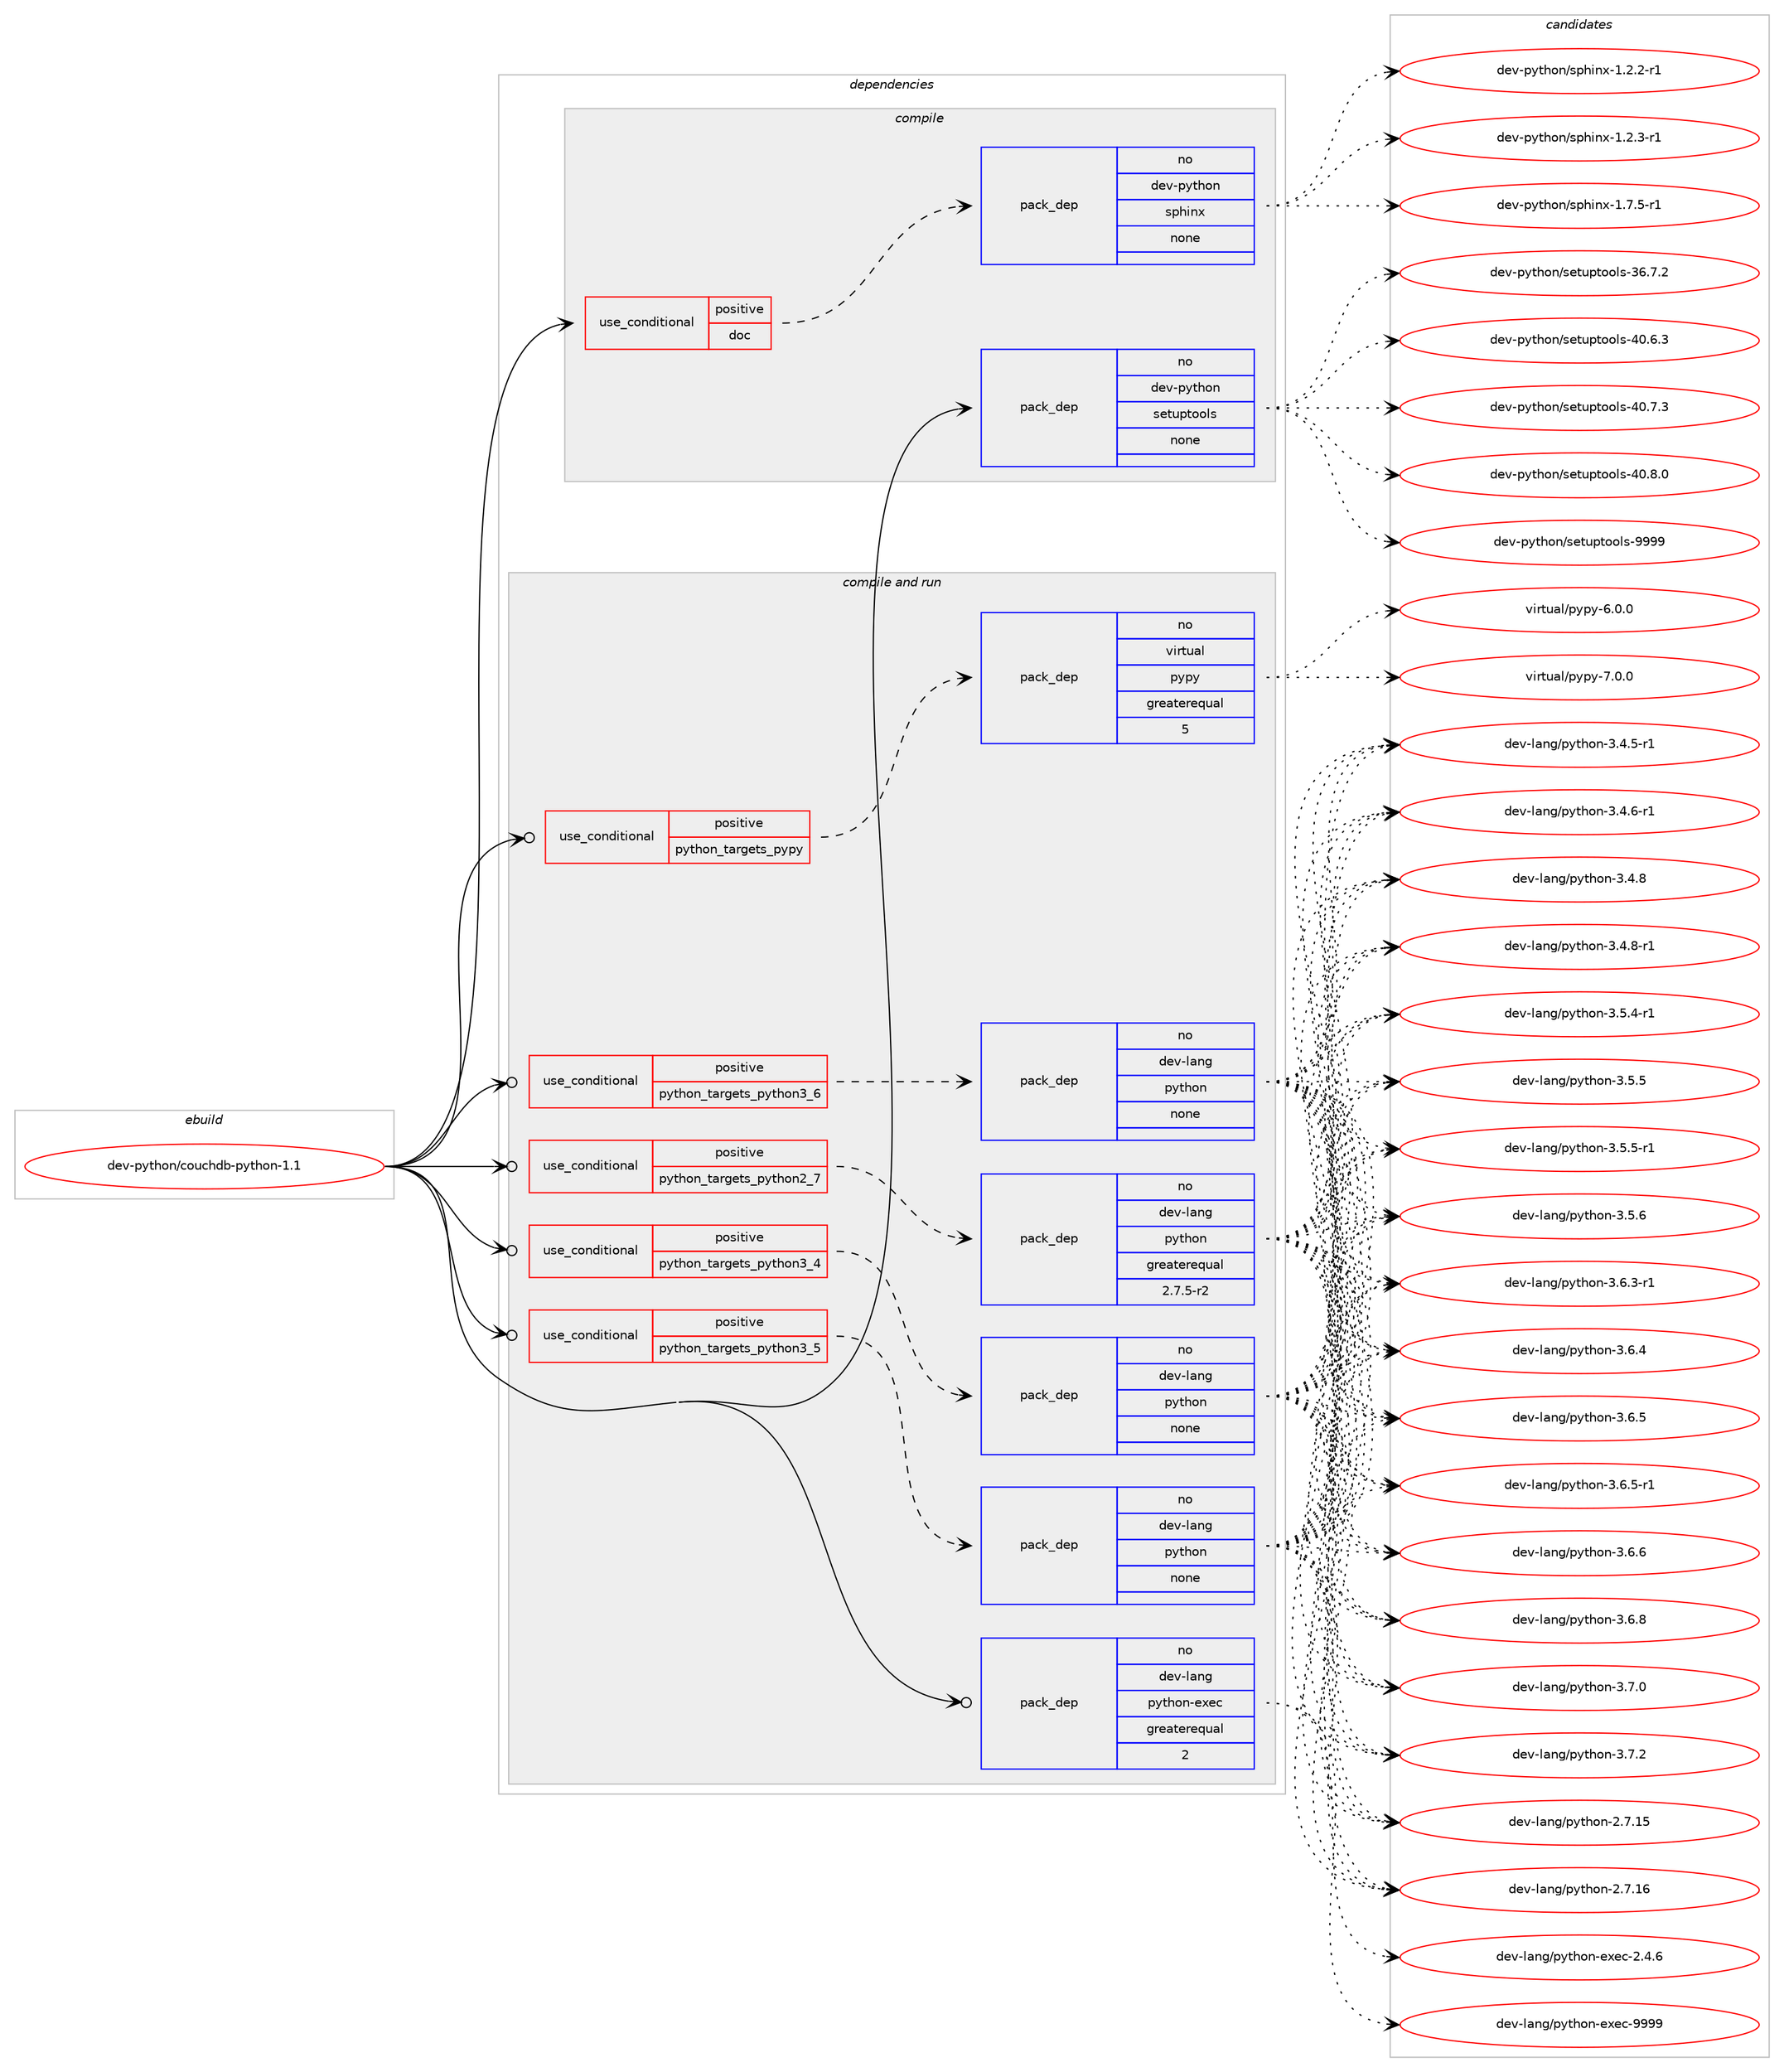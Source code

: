digraph prolog {

# *************
# Graph options
# *************

newrank=true;
concentrate=true;
compound=true;
graph [rankdir=LR,fontname=Helvetica,fontsize=10,ranksep=1.5];#, ranksep=2.5, nodesep=0.2];
edge  [arrowhead=vee];
node  [fontname=Helvetica,fontsize=10];

# **********
# The ebuild
# **********

subgraph cluster_leftcol {
color=gray;
rank=same;
label=<<i>ebuild</i>>;
id [label="dev-python/couchdb-python-1.1", color=red, width=4, href="../dev-python/couchdb-python-1.1.svg"];
}

# ****************
# The dependencies
# ****************

subgraph cluster_midcol {
color=gray;
label=<<i>dependencies</i>>;
subgraph cluster_compile {
fillcolor="#eeeeee";
style=filled;
label=<<i>compile</i>>;
subgraph cond372710 {
dependency1404276 [label=<<TABLE BORDER="0" CELLBORDER="1" CELLSPACING="0" CELLPADDING="4"><TR><TD ROWSPAN="3" CELLPADDING="10">use_conditional</TD></TR><TR><TD>positive</TD></TR><TR><TD>doc</TD></TR></TABLE>>, shape=none, color=red];
subgraph pack1008331 {
dependency1404277 [label=<<TABLE BORDER="0" CELLBORDER="1" CELLSPACING="0" CELLPADDING="4" WIDTH="220"><TR><TD ROWSPAN="6" CELLPADDING="30">pack_dep</TD></TR><TR><TD WIDTH="110">no</TD></TR><TR><TD>dev-python</TD></TR><TR><TD>sphinx</TD></TR><TR><TD>none</TD></TR><TR><TD></TD></TR></TABLE>>, shape=none, color=blue];
}
dependency1404276:e -> dependency1404277:w [weight=20,style="dashed",arrowhead="vee"];
}
id:e -> dependency1404276:w [weight=20,style="solid",arrowhead="vee"];
subgraph pack1008332 {
dependency1404278 [label=<<TABLE BORDER="0" CELLBORDER="1" CELLSPACING="0" CELLPADDING="4" WIDTH="220"><TR><TD ROWSPAN="6" CELLPADDING="30">pack_dep</TD></TR><TR><TD WIDTH="110">no</TD></TR><TR><TD>dev-python</TD></TR><TR><TD>setuptools</TD></TR><TR><TD>none</TD></TR><TR><TD></TD></TR></TABLE>>, shape=none, color=blue];
}
id:e -> dependency1404278:w [weight=20,style="solid",arrowhead="vee"];
}
subgraph cluster_compileandrun {
fillcolor="#eeeeee";
style=filled;
label=<<i>compile and run</i>>;
subgraph cond372711 {
dependency1404279 [label=<<TABLE BORDER="0" CELLBORDER="1" CELLSPACING="0" CELLPADDING="4"><TR><TD ROWSPAN="3" CELLPADDING="10">use_conditional</TD></TR><TR><TD>positive</TD></TR><TR><TD>python_targets_pypy</TD></TR></TABLE>>, shape=none, color=red];
subgraph pack1008333 {
dependency1404280 [label=<<TABLE BORDER="0" CELLBORDER="1" CELLSPACING="0" CELLPADDING="4" WIDTH="220"><TR><TD ROWSPAN="6" CELLPADDING="30">pack_dep</TD></TR><TR><TD WIDTH="110">no</TD></TR><TR><TD>virtual</TD></TR><TR><TD>pypy</TD></TR><TR><TD>greaterequal</TD></TR><TR><TD>5</TD></TR></TABLE>>, shape=none, color=blue];
}
dependency1404279:e -> dependency1404280:w [weight=20,style="dashed",arrowhead="vee"];
}
id:e -> dependency1404279:w [weight=20,style="solid",arrowhead="odotvee"];
subgraph cond372712 {
dependency1404281 [label=<<TABLE BORDER="0" CELLBORDER="1" CELLSPACING="0" CELLPADDING="4"><TR><TD ROWSPAN="3" CELLPADDING="10">use_conditional</TD></TR><TR><TD>positive</TD></TR><TR><TD>python_targets_python2_7</TD></TR></TABLE>>, shape=none, color=red];
subgraph pack1008334 {
dependency1404282 [label=<<TABLE BORDER="0" CELLBORDER="1" CELLSPACING="0" CELLPADDING="4" WIDTH="220"><TR><TD ROWSPAN="6" CELLPADDING="30">pack_dep</TD></TR><TR><TD WIDTH="110">no</TD></TR><TR><TD>dev-lang</TD></TR><TR><TD>python</TD></TR><TR><TD>greaterequal</TD></TR><TR><TD>2.7.5-r2</TD></TR></TABLE>>, shape=none, color=blue];
}
dependency1404281:e -> dependency1404282:w [weight=20,style="dashed",arrowhead="vee"];
}
id:e -> dependency1404281:w [weight=20,style="solid",arrowhead="odotvee"];
subgraph cond372713 {
dependency1404283 [label=<<TABLE BORDER="0" CELLBORDER="1" CELLSPACING="0" CELLPADDING="4"><TR><TD ROWSPAN="3" CELLPADDING="10">use_conditional</TD></TR><TR><TD>positive</TD></TR><TR><TD>python_targets_python3_4</TD></TR></TABLE>>, shape=none, color=red];
subgraph pack1008335 {
dependency1404284 [label=<<TABLE BORDER="0" CELLBORDER="1" CELLSPACING="0" CELLPADDING="4" WIDTH="220"><TR><TD ROWSPAN="6" CELLPADDING="30">pack_dep</TD></TR><TR><TD WIDTH="110">no</TD></TR><TR><TD>dev-lang</TD></TR><TR><TD>python</TD></TR><TR><TD>none</TD></TR><TR><TD></TD></TR></TABLE>>, shape=none, color=blue];
}
dependency1404283:e -> dependency1404284:w [weight=20,style="dashed",arrowhead="vee"];
}
id:e -> dependency1404283:w [weight=20,style="solid",arrowhead="odotvee"];
subgraph cond372714 {
dependency1404285 [label=<<TABLE BORDER="0" CELLBORDER="1" CELLSPACING="0" CELLPADDING="4"><TR><TD ROWSPAN="3" CELLPADDING="10">use_conditional</TD></TR><TR><TD>positive</TD></TR><TR><TD>python_targets_python3_5</TD></TR></TABLE>>, shape=none, color=red];
subgraph pack1008336 {
dependency1404286 [label=<<TABLE BORDER="0" CELLBORDER="1" CELLSPACING="0" CELLPADDING="4" WIDTH="220"><TR><TD ROWSPAN="6" CELLPADDING="30">pack_dep</TD></TR><TR><TD WIDTH="110">no</TD></TR><TR><TD>dev-lang</TD></TR><TR><TD>python</TD></TR><TR><TD>none</TD></TR><TR><TD></TD></TR></TABLE>>, shape=none, color=blue];
}
dependency1404285:e -> dependency1404286:w [weight=20,style="dashed",arrowhead="vee"];
}
id:e -> dependency1404285:w [weight=20,style="solid",arrowhead="odotvee"];
subgraph cond372715 {
dependency1404287 [label=<<TABLE BORDER="0" CELLBORDER="1" CELLSPACING="0" CELLPADDING="4"><TR><TD ROWSPAN="3" CELLPADDING="10">use_conditional</TD></TR><TR><TD>positive</TD></TR><TR><TD>python_targets_python3_6</TD></TR></TABLE>>, shape=none, color=red];
subgraph pack1008337 {
dependency1404288 [label=<<TABLE BORDER="0" CELLBORDER="1" CELLSPACING="0" CELLPADDING="4" WIDTH="220"><TR><TD ROWSPAN="6" CELLPADDING="30">pack_dep</TD></TR><TR><TD WIDTH="110">no</TD></TR><TR><TD>dev-lang</TD></TR><TR><TD>python</TD></TR><TR><TD>none</TD></TR><TR><TD></TD></TR></TABLE>>, shape=none, color=blue];
}
dependency1404287:e -> dependency1404288:w [weight=20,style="dashed",arrowhead="vee"];
}
id:e -> dependency1404287:w [weight=20,style="solid",arrowhead="odotvee"];
subgraph pack1008338 {
dependency1404289 [label=<<TABLE BORDER="0" CELLBORDER="1" CELLSPACING="0" CELLPADDING="4" WIDTH="220"><TR><TD ROWSPAN="6" CELLPADDING="30">pack_dep</TD></TR><TR><TD WIDTH="110">no</TD></TR><TR><TD>dev-lang</TD></TR><TR><TD>python-exec</TD></TR><TR><TD>greaterequal</TD></TR><TR><TD>2</TD></TR></TABLE>>, shape=none, color=blue];
}
id:e -> dependency1404289:w [weight=20,style="solid",arrowhead="odotvee"];
}
subgraph cluster_run {
fillcolor="#eeeeee";
style=filled;
label=<<i>run</i>>;
}
}

# **************
# The candidates
# **************

subgraph cluster_choices {
rank=same;
color=gray;
label=<<i>candidates</i>>;

subgraph choice1008331 {
color=black;
nodesep=1;
choice10010111845112121116104111110471151121041051101204549465046504511449 [label="dev-python/sphinx-1.2.2-r1", color=red, width=4,href="../dev-python/sphinx-1.2.2-r1.svg"];
choice10010111845112121116104111110471151121041051101204549465046514511449 [label="dev-python/sphinx-1.2.3-r1", color=red, width=4,href="../dev-python/sphinx-1.2.3-r1.svg"];
choice10010111845112121116104111110471151121041051101204549465546534511449 [label="dev-python/sphinx-1.7.5-r1", color=red, width=4,href="../dev-python/sphinx-1.7.5-r1.svg"];
dependency1404277:e -> choice10010111845112121116104111110471151121041051101204549465046504511449:w [style=dotted,weight="100"];
dependency1404277:e -> choice10010111845112121116104111110471151121041051101204549465046514511449:w [style=dotted,weight="100"];
dependency1404277:e -> choice10010111845112121116104111110471151121041051101204549465546534511449:w [style=dotted,weight="100"];
}
subgraph choice1008332 {
color=black;
nodesep=1;
choice100101118451121211161041111104711510111611711211611111110811545515446554650 [label="dev-python/setuptools-36.7.2", color=red, width=4,href="../dev-python/setuptools-36.7.2.svg"];
choice100101118451121211161041111104711510111611711211611111110811545524846544651 [label="dev-python/setuptools-40.6.3", color=red, width=4,href="../dev-python/setuptools-40.6.3.svg"];
choice100101118451121211161041111104711510111611711211611111110811545524846554651 [label="dev-python/setuptools-40.7.3", color=red, width=4,href="../dev-python/setuptools-40.7.3.svg"];
choice100101118451121211161041111104711510111611711211611111110811545524846564648 [label="dev-python/setuptools-40.8.0", color=red, width=4,href="../dev-python/setuptools-40.8.0.svg"];
choice10010111845112121116104111110471151011161171121161111111081154557575757 [label="dev-python/setuptools-9999", color=red, width=4,href="../dev-python/setuptools-9999.svg"];
dependency1404278:e -> choice100101118451121211161041111104711510111611711211611111110811545515446554650:w [style=dotted,weight="100"];
dependency1404278:e -> choice100101118451121211161041111104711510111611711211611111110811545524846544651:w [style=dotted,weight="100"];
dependency1404278:e -> choice100101118451121211161041111104711510111611711211611111110811545524846554651:w [style=dotted,weight="100"];
dependency1404278:e -> choice100101118451121211161041111104711510111611711211611111110811545524846564648:w [style=dotted,weight="100"];
dependency1404278:e -> choice10010111845112121116104111110471151011161171121161111111081154557575757:w [style=dotted,weight="100"];
}
subgraph choice1008333 {
color=black;
nodesep=1;
choice1181051141161179710847112121112121455446484648 [label="virtual/pypy-6.0.0", color=red, width=4,href="../virtual/pypy-6.0.0.svg"];
choice1181051141161179710847112121112121455546484648 [label="virtual/pypy-7.0.0", color=red, width=4,href="../virtual/pypy-7.0.0.svg"];
dependency1404280:e -> choice1181051141161179710847112121112121455446484648:w [style=dotted,weight="100"];
dependency1404280:e -> choice1181051141161179710847112121112121455546484648:w [style=dotted,weight="100"];
}
subgraph choice1008334 {
color=black;
nodesep=1;
choice10010111845108971101034711212111610411111045504655464953 [label="dev-lang/python-2.7.15", color=red, width=4,href="../dev-lang/python-2.7.15.svg"];
choice10010111845108971101034711212111610411111045504655464954 [label="dev-lang/python-2.7.16", color=red, width=4,href="../dev-lang/python-2.7.16.svg"];
choice1001011184510897110103471121211161041111104551465246534511449 [label="dev-lang/python-3.4.5-r1", color=red, width=4,href="../dev-lang/python-3.4.5-r1.svg"];
choice1001011184510897110103471121211161041111104551465246544511449 [label="dev-lang/python-3.4.6-r1", color=red, width=4,href="../dev-lang/python-3.4.6-r1.svg"];
choice100101118451089711010347112121116104111110455146524656 [label="dev-lang/python-3.4.8", color=red, width=4,href="../dev-lang/python-3.4.8.svg"];
choice1001011184510897110103471121211161041111104551465246564511449 [label="dev-lang/python-3.4.8-r1", color=red, width=4,href="../dev-lang/python-3.4.8-r1.svg"];
choice1001011184510897110103471121211161041111104551465346524511449 [label="dev-lang/python-3.5.4-r1", color=red, width=4,href="../dev-lang/python-3.5.4-r1.svg"];
choice100101118451089711010347112121116104111110455146534653 [label="dev-lang/python-3.5.5", color=red, width=4,href="../dev-lang/python-3.5.5.svg"];
choice1001011184510897110103471121211161041111104551465346534511449 [label="dev-lang/python-3.5.5-r1", color=red, width=4,href="../dev-lang/python-3.5.5-r1.svg"];
choice100101118451089711010347112121116104111110455146534654 [label="dev-lang/python-3.5.6", color=red, width=4,href="../dev-lang/python-3.5.6.svg"];
choice1001011184510897110103471121211161041111104551465446514511449 [label="dev-lang/python-3.6.3-r1", color=red, width=4,href="../dev-lang/python-3.6.3-r1.svg"];
choice100101118451089711010347112121116104111110455146544652 [label="dev-lang/python-3.6.4", color=red, width=4,href="../dev-lang/python-3.6.4.svg"];
choice100101118451089711010347112121116104111110455146544653 [label="dev-lang/python-3.6.5", color=red, width=4,href="../dev-lang/python-3.6.5.svg"];
choice1001011184510897110103471121211161041111104551465446534511449 [label="dev-lang/python-3.6.5-r1", color=red, width=4,href="../dev-lang/python-3.6.5-r1.svg"];
choice100101118451089711010347112121116104111110455146544654 [label="dev-lang/python-3.6.6", color=red, width=4,href="../dev-lang/python-3.6.6.svg"];
choice100101118451089711010347112121116104111110455146544656 [label="dev-lang/python-3.6.8", color=red, width=4,href="../dev-lang/python-3.6.8.svg"];
choice100101118451089711010347112121116104111110455146554648 [label="dev-lang/python-3.7.0", color=red, width=4,href="../dev-lang/python-3.7.0.svg"];
choice100101118451089711010347112121116104111110455146554650 [label="dev-lang/python-3.7.2", color=red, width=4,href="../dev-lang/python-3.7.2.svg"];
dependency1404282:e -> choice10010111845108971101034711212111610411111045504655464953:w [style=dotted,weight="100"];
dependency1404282:e -> choice10010111845108971101034711212111610411111045504655464954:w [style=dotted,weight="100"];
dependency1404282:e -> choice1001011184510897110103471121211161041111104551465246534511449:w [style=dotted,weight="100"];
dependency1404282:e -> choice1001011184510897110103471121211161041111104551465246544511449:w [style=dotted,weight="100"];
dependency1404282:e -> choice100101118451089711010347112121116104111110455146524656:w [style=dotted,weight="100"];
dependency1404282:e -> choice1001011184510897110103471121211161041111104551465246564511449:w [style=dotted,weight="100"];
dependency1404282:e -> choice1001011184510897110103471121211161041111104551465346524511449:w [style=dotted,weight="100"];
dependency1404282:e -> choice100101118451089711010347112121116104111110455146534653:w [style=dotted,weight="100"];
dependency1404282:e -> choice1001011184510897110103471121211161041111104551465346534511449:w [style=dotted,weight="100"];
dependency1404282:e -> choice100101118451089711010347112121116104111110455146534654:w [style=dotted,weight="100"];
dependency1404282:e -> choice1001011184510897110103471121211161041111104551465446514511449:w [style=dotted,weight="100"];
dependency1404282:e -> choice100101118451089711010347112121116104111110455146544652:w [style=dotted,weight="100"];
dependency1404282:e -> choice100101118451089711010347112121116104111110455146544653:w [style=dotted,weight="100"];
dependency1404282:e -> choice1001011184510897110103471121211161041111104551465446534511449:w [style=dotted,weight="100"];
dependency1404282:e -> choice100101118451089711010347112121116104111110455146544654:w [style=dotted,weight="100"];
dependency1404282:e -> choice100101118451089711010347112121116104111110455146544656:w [style=dotted,weight="100"];
dependency1404282:e -> choice100101118451089711010347112121116104111110455146554648:w [style=dotted,weight="100"];
dependency1404282:e -> choice100101118451089711010347112121116104111110455146554650:w [style=dotted,weight="100"];
}
subgraph choice1008335 {
color=black;
nodesep=1;
choice10010111845108971101034711212111610411111045504655464953 [label="dev-lang/python-2.7.15", color=red, width=4,href="../dev-lang/python-2.7.15.svg"];
choice10010111845108971101034711212111610411111045504655464954 [label="dev-lang/python-2.7.16", color=red, width=4,href="../dev-lang/python-2.7.16.svg"];
choice1001011184510897110103471121211161041111104551465246534511449 [label="dev-lang/python-3.4.5-r1", color=red, width=4,href="../dev-lang/python-3.4.5-r1.svg"];
choice1001011184510897110103471121211161041111104551465246544511449 [label="dev-lang/python-3.4.6-r1", color=red, width=4,href="../dev-lang/python-3.4.6-r1.svg"];
choice100101118451089711010347112121116104111110455146524656 [label="dev-lang/python-3.4.8", color=red, width=4,href="../dev-lang/python-3.4.8.svg"];
choice1001011184510897110103471121211161041111104551465246564511449 [label="dev-lang/python-3.4.8-r1", color=red, width=4,href="../dev-lang/python-3.4.8-r1.svg"];
choice1001011184510897110103471121211161041111104551465346524511449 [label="dev-lang/python-3.5.4-r1", color=red, width=4,href="../dev-lang/python-3.5.4-r1.svg"];
choice100101118451089711010347112121116104111110455146534653 [label="dev-lang/python-3.5.5", color=red, width=4,href="../dev-lang/python-3.5.5.svg"];
choice1001011184510897110103471121211161041111104551465346534511449 [label="dev-lang/python-3.5.5-r1", color=red, width=4,href="../dev-lang/python-3.5.5-r1.svg"];
choice100101118451089711010347112121116104111110455146534654 [label="dev-lang/python-3.5.6", color=red, width=4,href="../dev-lang/python-3.5.6.svg"];
choice1001011184510897110103471121211161041111104551465446514511449 [label="dev-lang/python-3.6.3-r1", color=red, width=4,href="../dev-lang/python-3.6.3-r1.svg"];
choice100101118451089711010347112121116104111110455146544652 [label="dev-lang/python-3.6.4", color=red, width=4,href="../dev-lang/python-3.6.4.svg"];
choice100101118451089711010347112121116104111110455146544653 [label="dev-lang/python-3.6.5", color=red, width=4,href="../dev-lang/python-3.6.5.svg"];
choice1001011184510897110103471121211161041111104551465446534511449 [label="dev-lang/python-3.6.5-r1", color=red, width=4,href="../dev-lang/python-3.6.5-r1.svg"];
choice100101118451089711010347112121116104111110455146544654 [label="dev-lang/python-3.6.6", color=red, width=4,href="../dev-lang/python-3.6.6.svg"];
choice100101118451089711010347112121116104111110455146544656 [label="dev-lang/python-3.6.8", color=red, width=4,href="../dev-lang/python-3.6.8.svg"];
choice100101118451089711010347112121116104111110455146554648 [label="dev-lang/python-3.7.0", color=red, width=4,href="../dev-lang/python-3.7.0.svg"];
choice100101118451089711010347112121116104111110455146554650 [label="dev-lang/python-3.7.2", color=red, width=4,href="../dev-lang/python-3.7.2.svg"];
dependency1404284:e -> choice10010111845108971101034711212111610411111045504655464953:w [style=dotted,weight="100"];
dependency1404284:e -> choice10010111845108971101034711212111610411111045504655464954:w [style=dotted,weight="100"];
dependency1404284:e -> choice1001011184510897110103471121211161041111104551465246534511449:w [style=dotted,weight="100"];
dependency1404284:e -> choice1001011184510897110103471121211161041111104551465246544511449:w [style=dotted,weight="100"];
dependency1404284:e -> choice100101118451089711010347112121116104111110455146524656:w [style=dotted,weight="100"];
dependency1404284:e -> choice1001011184510897110103471121211161041111104551465246564511449:w [style=dotted,weight="100"];
dependency1404284:e -> choice1001011184510897110103471121211161041111104551465346524511449:w [style=dotted,weight="100"];
dependency1404284:e -> choice100101118451089711010347112121116104111110455146534653:w [style=dotted,weight="100"];
dependency1404284:e -> choice1001011184510897110103471121211161041111104551465346534511449:w [style=dotted,weight="100"];
dependency1404284:e -> choice100101118451089711010347112121116104111110455146534654:w [style=dotted,weight="100"];
dependency1404284:e -> choice1001011184510897110103471121211161041111104551465446514511449:w [style=dotted,weight="100"];
dependency1404284:e -> choice100101118451089711010347112121116104111110455146544652:w [style=dotted,weight="100"];
dependency1404284:e -> choice100101118451089711010347112121116104111110455146544653:w [style=dotted,weight="100"];
dependency1404284:e -> choice1001011184510897110103471121211161041111104551465446534511449:w [style=dotted,weight="100"];
dependency1404284:e -> choice100101118451089711010347112121116104111110455146544654:w [style=dotted,weight="100"];
dependency1404284:e -> choice100101118451089711010347112121116104111110455146544656:w [style=dotted,weight="100"];
dependency1404284:e -> choice100101118451089711010347112121116104111110455146554648:w [style=dotted,weight="100"];
dependency1404284:e -> choice100101118451089711010347112121116104111110455146554650:w [style=dotted,weight="100"];
}
subgraph choice1008336 {
color=black;
nodesep=1;
choice10010111845108971101034711212111610411111045504655464953 [label="dev-lang/python-2.7.15", color=red, width=4,href="../dev-lang/python-2.7.15.svg"];
choice10010111845108971101034711212111610411111045504655464954 [label="dev-lang/python-2.7.16", color=red, width=4,href="../dev-lang/python-2.7.16.svg"];
choice1001011184510897110103471121211161041111104551465246534511449 [label="dev-lang/python-3.4.5-r1", color=red, width=4,href="../dev-lang/python-3.4.5-r1.svg"];
choice1001011184510897110103471121211161041111104551465246544511449 [label="dev-lang/python-3.4.6-r1", color=red, width=4,href="../dev-lang/python-3.4.6-r1.svg"];
choice100101118451089711010347112121116104111110455146524656 [label="dev-lang/python-3.4.8", color=red, width=4,href="../dev-lang/python-3.4.8.svg"];
choice1001011184510897110103471121211161041111104551465246564511449 [label="dev-lang/python-3.4.8-r1", color=red, width=4,href="../dev-lang/python-3.4.8-r1.svg"];
choice1001011184510897110103471121211161041111104551465346524511449 [label="dev-lang/python-3.5.4-r1", color=red, width=4,href="../dev-lang/python-3.5.4-r1.svg"];
choice100101118451089711010347112121116104111110455146534653 [label="dev-lang/python-3.5.5", color=red, width=4,href="../dev-lang/python-3.5.5.svg"];
choice1001011184510897110103471121211161041111104551465346534511449 [label="dev-lang/python-3.5.5-r1", color=red, width=4,href="../dev-lang/python-3.5.5-r1.svg"];
choice100101118451089711010347112121116104111110455146534654 [label="dev-lang/python-3.5.6", color=red, width=4,href="../dev-lang/python-3.5.6.svg"];
choice1001011184510897110103471121211161041111104551465446514511449 [label="dev-lang/python-3.6.3-r1", color=red, width=4,href="../dev-lang/python-3.6.3-r1.svg"];
choice100101118451089711010347112121116104111110455146544652 [label="dev-lang/python-3.6.4", color=red, width=4,href="../dev-lang/python-3.6.4.svg"];
choice100101118451089711010347112121116104111110455146544653 [label="dev-lang/python-3.6.5", color=red, width=4,href="../dev-lang/python-3.6.5.svg"];
choice1001011184510897110103471121211161041111104551465446534511449 [label="dev-lang/python-3.6.5-r1", color=red, width=4,href="../dev-lang/python-3.6.5-r1.svg"];
choice100101118451089711010347112121116104111110455146544654 [label="dev-lang/python-3.6.6", color=red, width=4,href="../dev-lang/python-3.6.6.svg"];
choice100101118451089711010347112121116104111110455146544656 [label="dev-lang/python-3.6.8", color=red, width=4,href="../dev-lang/python-3.6.8.svg"];
choice100101118451089711010347112121116104111110455146554648 [label="dev-lang/python-3.7.0", color=red, width=4,href="../dev-lang/python-3.7.0.svg"];
choice100101118451089711010347112121116104111110455146554650 [label="dev-lang/python-3.7.2", color=red, width=4,href="../dev-lang/python-3.7.2.svg"];
dependency1404286:e -> choice10010111845108971101034711212111610411111045504655464953:w [style=dotted,weight="100"];
dependency1404286:e -> choice10010111845108971101034711212111610411111045504655464954:w [style=dotted,weight="100"];
dependency1404286:e -> choice1001011184510897110103471121211161041111104551465246534511449:w [style=dotted,weight="100"];
dependency1404286:e -> choice1001011184510897110103471121211161041111104551465246544511449:w [style=dotted,weight="100"];
dependency1404286:e -> choice100101118451089711010347112121116104111110455146524656:w [style=dotted,weight="100"];
dependency1404286:e -> choice1001011184510897110103471121211161041111104551465246564511449:w [style=dotted,weight="100"];
dependency1404286:e -> choice1001011184510897110103471121211161041111104551465346524511449:w [style=dotted,weight="100"];
dependency1404286:e -> choice100101118451089711010347112121116104111110455146534653:w [style=dotted,weight="100"];
dependency1404286:e -> choice1001011184510897110103471121211161041111104551465346534511449:w [style=dotted,weight="100"];
dependency1404286:e -> choice100101118451089711010347112121116104111110455146534654:w [style=dotted,weight="100"];
dependency1404286:e -> choice1001011184510897110103471121211161041111104551465446514511449:w [style=dotted,weight="100"];
dependency1404286:e -> choice100101118451089711010347112121116104111110455146544652:w [style=dotted,weight="100"];
dependency1404286:e -> choice100101118451089711010347112121116104111110455146544653:w [style=dotted,weight="100"];
dependency1404286:e -> choice1001011184510897110103471121211161041111104551465446534511449:w [style=dotted,weight="100"];
dependency1404286:e -> choice100101118451089711010347112121116104111110455146544654:w [style=dotted,weight="100"];
dependency1404286:e -> choice100101118451089711010347112121116104111110455146544656:w [style=dotted,weight="100"];
dependency1404286:e -> choice100101118451089711010347112121116104111110455146554648:w [style=dotted,weight="100"];
dependency1404286:e -> choice100101118451089711010347112121116104111110455146554650:w [style=dotted,weight="100"];
}
subgraph choice1008337 {
color=black;
nodesep=1;
choice10010111845108971101034711212111610411111045504655464953 [label="dev-lang/python-2.7.15", color=red, width=4,href="../dev-lang/python-2.7.15.svg"];
choice10010111845108971101034711212111610411111045504655464954 [label="dev-lang/python-2.7.16", color=red, width=4,href="../dev-lang/python-2.7.16.svg"];
choice1001011184510897110103471121211161041111104551465246534511449 [label="dev-lang/python-3.4.5-r1", color=red, width=4,href="../dev-lang/python-3.4.5-r1.svg"];
choice1001011184510897110103471121211161041111104551465246544511449 [label="dev-lang/python-3.4.6-r1", color=red, width=4,href="../dev-lang/python-3.4.6-r1.svg"];
choice100101118451089711010347112121116104111110455146524656 [label="dev-lang/python-3.4.8", color=red, width=4,href="../dev-lang/python-3.4.8.svg"];
choice1001011184510897110103471121211161041111104551465246564511449 [label="dev-lang/python-3.4.8-r1", color=red, width=4,href="../dev-lang/python-3.4.8-r1.svg"];
choice1001011184510897110103471121211161041111104551465346524511449 [label="dev-lang/python-3.5.4-r1", color=red, width=4,href="../dev-lang/python-3.5.4-r1.svg"];
choice100101118451089711010347112121116104111110455146534653 [label="dev-lang/python-3.5.5", color=red, width=4,href="../dev-lang/python-3.5.5.svg"];
choice1001011184510897110103471121211161041111104551465346534511449 [label="dev-lang/python-3.5.5-r1", color=red, width=4,href="../dev-lang/python-3.5.5-r1.svg"];
choice100101118451089711010347112121116104111110455146534654 [label="dev-lang/python-3.5.6", color=red, width=4,href="../dev-lang/python-3.5.6.svg"];
choice1001011184510897110103471121211161041111104551465446514511449 [label="dev-lang/python-3.6.3-r1", color=red, width=4,href="../dev-lang/python-3.6.3-r1.svg"];
choice100101118451089711010347112121116104111110455146544652 [label="dev-lang/python-3.6.4", color=red, width=4,href="../dev-lang/python-3.6.4.svg"];
choice100101118451089711010347112121116104111110455146544653 [label="dev-lang/python-3.6.5", color=red, width=4,href="../dev-lang/python-3.6.5.svg"];
choice1001011184510897110103471121211161041111104551465446534511449 [label="dev-lang/python-3.6.5-r1", color=red, width=4,href="../dev-lang/python-3.6.5-r1.svg"];
choice100101118451089711010347112121116104111110455146544654 [label="dev-lang/python-3.6.6", color=red, width=4,href="../dev-lang/python-3.6.6.svg"];
choice100101118451089711010347112121116104111110455146544656 [label="dev-lang/python-3.6.8", color=red, width=4,href="../dev-lang/python-3.6.8.svg"];
choice100101118451089711010347112121116104111110455146554648 [label="dev-lang/python-3.7.0", color=red, width=4,href="../dev-lang/python-3.7.0.svg"];
choice100101118451089711010347112121116104111110455146554650 [label="dev-lang/python-3.7.2", color=red, width=4,href="../dev-lang/python-3.7.2.svg"];
dependency1404288:e -> choice10010111845108971101034711212111610411111045504655464953:w [style=dotted,weight="100"];
dependency1404288:e -> choice10010111845108971101034711212111610411111045504655464954:w [style=dotted,weight="100"];
dependency1404288:e -> choice1001011184510897110103471121211161041111104551465246534511449:w [style=dotted,weight="100"];
dependency1404288:e -> choice1001011184510897110103471121211161041111104551465246544511449:w [style=dotted,weight="100"];
dependency1404288:e -> choice100101118451089711010347112121116104111110455146524656:w [style=dotted,weight="100"];
dependency1404288:e -> choice1001011184510897110103471121211161041111104551465246564511449:w [style=dotted,weight="100"];
dependency1404288:e -> choice1001011184510897110103471121211161041111104551465346524511449:w [style=dotted,weight="100"];
dependency1404288:e -> choice100101118451089711010347112121116104111110455146534653:w [style=dotted,weight="100"];
dependency1404288:e -> choice1001011184510897110103471121211161041111104551465346534511449:w [style=dotted,weight="100"];
dependency1404288:e -> choice100101118451089711010347112121116104111110455146534654:w [style=dotted,weight="100"];
dependency1404288:e -> choice1001011184510897110103471121211161041111104551465446514511449:w [style=dotted,weight="100"];
dependency1404288:e -> choice100101118451089711010347112121116104111110455146544652:w [style=dotted,weight="100"];
dependency1404288:e -> choice100101118451089711010347112121116104111110455146544653:w [style=dotted,weight="100"];
dependency1404288:e -> choice1001011184510897110103471121211161041111104551465446534511449:w [style=dotted,weight="100"];
dependency1404288:e -> choice100101118451089711010347112121116104111110455146544654:w [style=dotted,weight="100"];
dependency1404288:e -> choice100101118451089711010347112121116104111110455146544656:w [style=dotted,weight="100"];
dependency1404288:e -> choice100101118451089711010347112121116104111110455146554648:w [style=dotted,weight="100"];
dependency1404288:e -> choice100101118451089711010347112121116104111110455146554650:w [style=dotted,weight="100"];
}
subgraph choice1008338 {
color=black;
nodesep=1;
choice1001011184510897110103471121211161041111104510112010199455046524654 [label="dev-lang/python-exec-2.4.6", color=red, width=4,href="../dev-lang/python-exec-2.4.6.svg"];
choice10010111845108971101034711212111610411111045101120101994557575757 [label="dev-lang/python-exec-9999", color=red, width=4,href="../dev-lang/python-exec-9999.svg"];
dependency1404289:e -> choice1001011184510897110103471121211161041111104510112010199455046524654:w [style=dotted,weight="100"];
dependency1404289:e -> choice10010111845108971101034711212111610411111045101120101994557575757:w [style=dotted,weight="100"];
}
}

}
